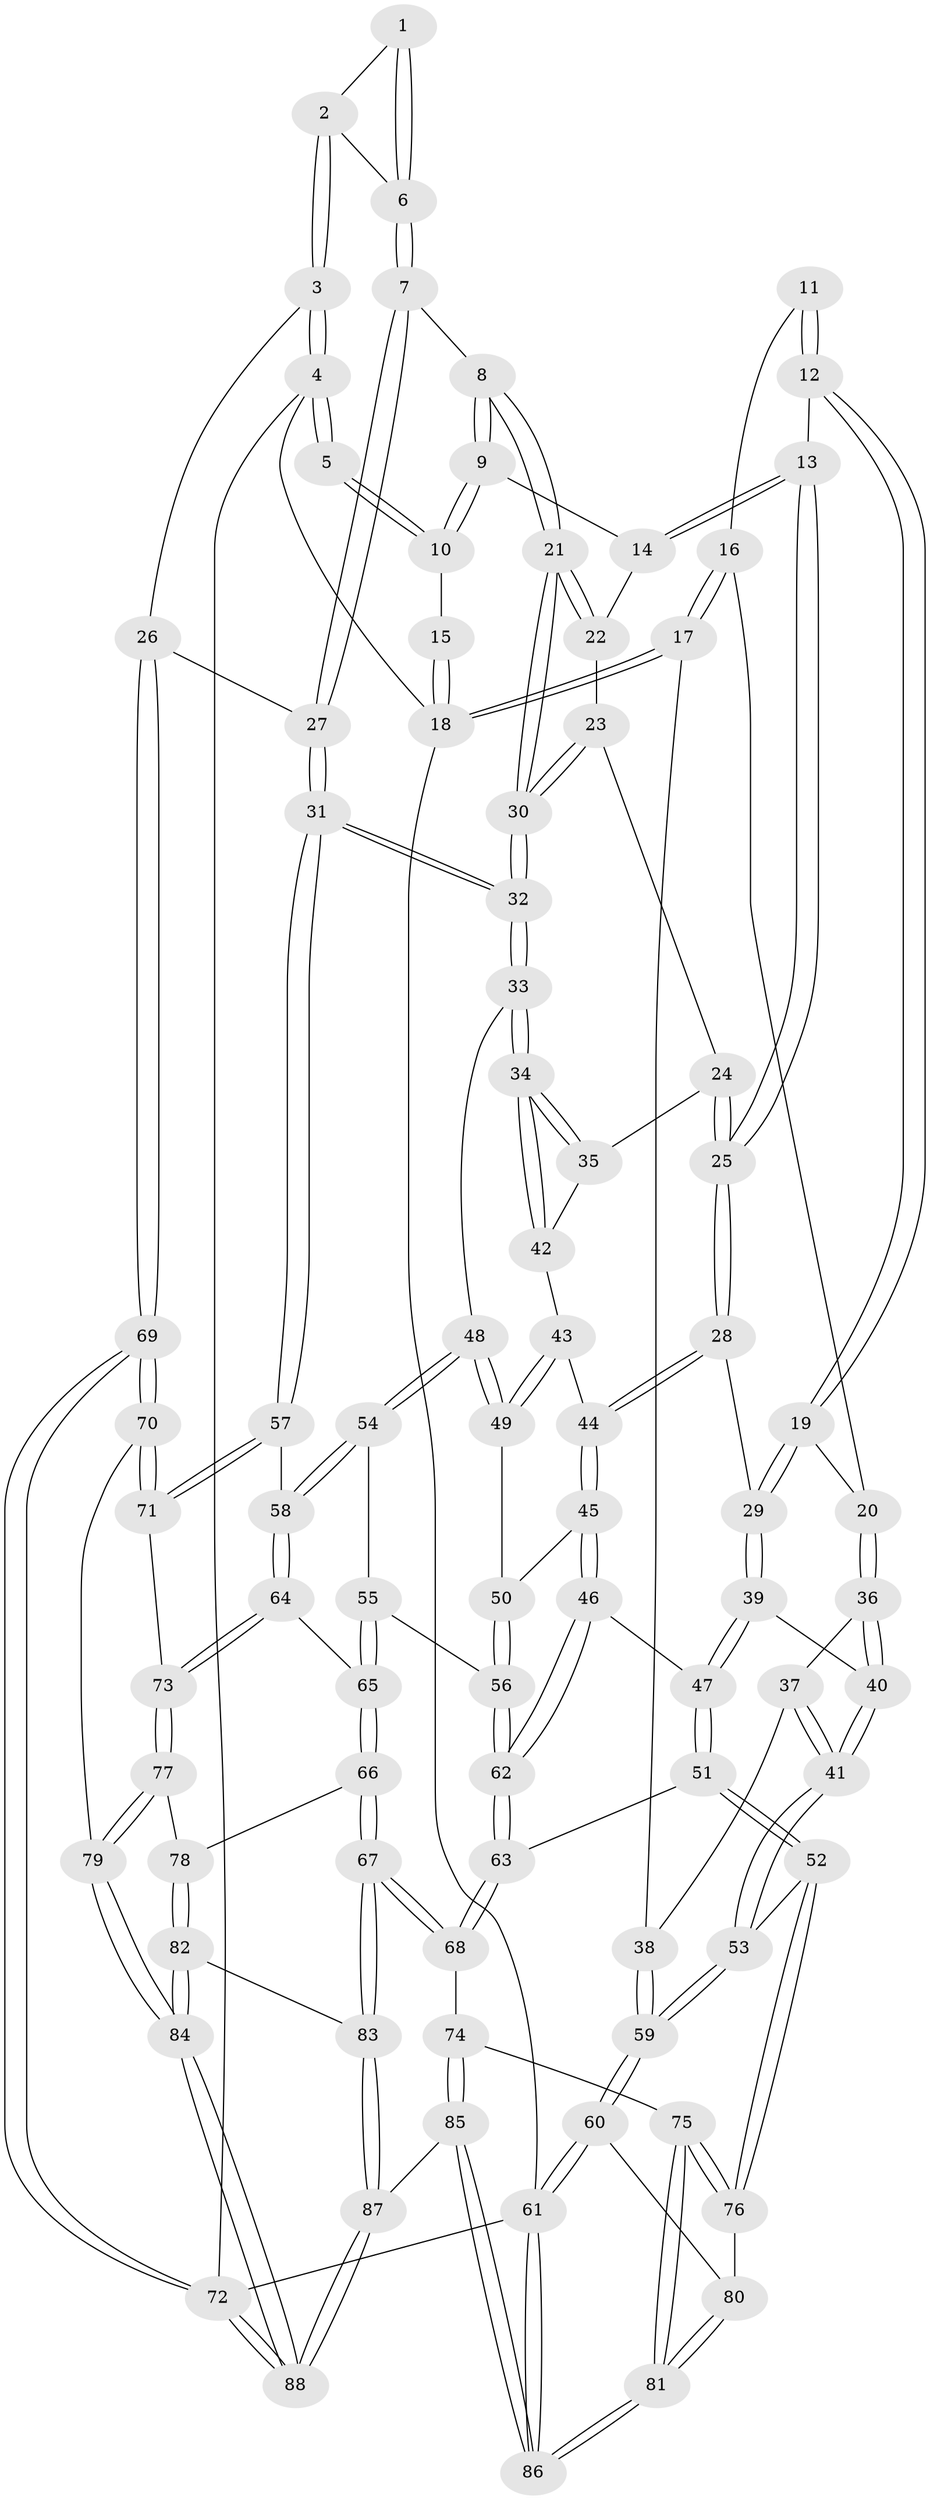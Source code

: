 // coarse degree distribution, {3: 0.2, 4: 0.42, 6: 0.12, 5: 0.24, 8: 0.02}
// Generated by graph-tools (version 1.1) at 2025/52/02/27/25 19:52:42]
// undirected, 88 vertices, 217 edges
graph export_dot {
graph [start="1"]
  node [color=gray90,style=filled];
  1 [pos="+0.8287213832993933+0"];
  2 [pos="+0.9347566321258273+0.17098825473862844"];
  3 [pos="+1+0.20107404389545397"];
  4 [pos="+1+0"];
  5 [pos="+0.7987285585074045+0"];
  6 [pos="+0.8356166863744571+0.2384342164686913"];
  7 [pos="+0.8324651246715353+0.24129621419406075"];
  8 [pos="+0.8110617983598413+0.24818375382025482"];
  9 [pos="+0.6007802011853727+0"];
  10 [pos="+0.6131585888070108+0"];
  11 [pos="+0.1805311460526445+0.006723180334804848"];
  12 [pos="+0.25483120786191976+0.14107175146227033"];
  13 [pos="+0.44114360838207883+0.194088905547506"];
  14 [pos="+0.5579465013654903+0.052904733267699136"];
  15 [pos="+0.14328573103263775+0"];
  16 [pos="+0.06897121389965877+0.14234794420055172"];
  17 [pos="+0+0.2009463629811971"];
  18 [pos="+0+0"];
  19 [pos="+0.17379987366263538+0.2750719700339846"];
  20 [pos="+0.12614271000644436+0.2900064206223545"];
  21 [pos="+0.7995258772508204+0.2660226321665344"];
  22 [pos="+0.6517954189474039+0.2547540656557198"];
  23 [pos="+0.6232651456361809+0.3129106019242913"];
  24 [pos="+0.5822181864660475+0.3266924376830534"];
  25 [pos="+0.44480338771577627+0.2998375674817898"];
  26 [pos="+1+0.3813996884370531"];
  27 [pos="+1+0.4067303608669756"];
  28 [pos="+0.4345019261201402+0.32269452676909977"];
  29 [pos="+0.2591772588442282+0.34197385377452294"];
  30 [pos="+0.7674769938899383+0.3961391172919511"];
  31 [pos="+0.8278229503410025+0.511013441511558"];
  32 [pos="+0.7735051207467174+0.46451371383721424"];
  33 [pos="+0.6961647076741279+0.47764546329159174"];
  34 [pos="+0.662308847825522+0.45107811973992773"];
  35 [pos="+0.6045836332766098+0.3812831583353641"];
  36 [pos="+0.12024025988593663+0.2948045536835099"];
  37 [pos="+0.033134174225478+0.3094692886863159"];
  38 [pos="+0+0.29055301550532703"];
  39 [pos="+0.2305708855785854+0.4845984960507999"];
  40 [pos="+0.1515609036558997+0.48219545736433156"];
  41 [pos="+0.08183801616131071+0.5253780132125205"];
  42 [pos="+0.5614489745556563+0.4239044259935904"];
  43 [pos="+0.5067413966650434+0.43005941840150086"];
  44 [pos="+0.4372155348022637+0.39479735047486963"];
  45 [pos="+0.3958738005057532+0.48956166825244846"];
  46 [pos="+0.3751445979221979+0.5119526155182892"];
  47 [pos="+0.2901478578402124+0.5237180150479406"];
  48 [pos="+0.6468420073498928+0.5098480812449625"];
  49 [pos="+0.5793474630529669+0.5067454739600293"];
  50 [pos="+0.5264559875012665+0.5513383908803042"];
  51 [pos="+0.2282878397106781+0.6973986498870449"];
  52 [pos="+0.18323805503853025+0.7287471599211651"];
  53 [pos="+0+0.630115828462294"];
  54 [pos="+0.6292687528109955+0.5679628224055059"];
  55 [pos="+0.5942920647278402+0.6213931136081188"];
  56 [pos="+0.5345428052078377+0.6179367209270141"];
  57 [pos="+0.8323523021935075+0.5568909358052987"];
  58 [pos="+0.7165019263867185+0.6655733013820821"];
  59 [pos="+0+0.6458743663796576"];
  60 [pos="+0+0.6723727854551877"];
  61 [pos="+0+1"];
  62 [pos="+0.4422293534110801+0.6963579704188552"];
  63 [pos="+0.4396652275416217+0.7107435589819296"];
  64 [pos="+0.6729215622695905+0.7273089847888903"];
  65 [pos="+0.6656554473342201+0.7332091419633979"];
  66 [pos="+0.6653527101040864+0.7338731152284583"];
  67 [pos="+0.49860450793146616+0.8285503376143515"];
  68 [pos="+0.48369175173411605+0.8161056239780173"];
  69 [pos="+1+0.7415173382763657"];
  70 [pos="+1+0.7435364573632292"];
  71 [pos="+0.9365168200331367+0.7104911945857195"];
  72 [pos="+1+1"];
  73 [pos="+0.8970937628398371+0.752281875208878"];
  74 [pos="+0.27348596839447314+0.8652652762302772"];
  75 [pos="+0.21445502744806533+0.8227098295730044"];
  76 [pos="+0.18341478452668505+0.7295893255811011"];
  77 [pos="+0.8754508054803002+0.7909017961607622"];
  78 [pos="+0.7593130559785474+0.8609569566271109"];
  79 [pos="+0.9147226107314618+0.9451504352121146"];
  80 [pos="+0.053273068537845795+0.8757680027628277"];
  81 [pos="+0.102114058105766+0.9531036482900838"];
  82 [pos="+0.7462339806224837+0.9193552168441086"];
  83 [pos="+0.5161696200098438+0.9013219168388492"];
  84 [pos="+0.8601319288511016+1"];
  85 [pos="+0.31490001501399245+1"];
  86 [pos="+0.019101968579736818+1"];
  87 [pos="+0.46780012859997677+1"];
  88 [pos="+0.8791037467108923+1"];
  1 -- 2;
  1 -- 6;
  1 -- 6;
  2 -- 3;
  2 -- 3;
  2 -- 6;
  3 -- 4;
  3 -- 4;
  3 -- 26;
  4 -- 5;
  4 -- 5;
  4 -- 18;
  4 -- 72;
  5 -- 10;
  5 -- 10;
  6 -- 7;
  6 -- 7;
  7 -- 8;
  7 -- 27;
  7 -- 27;
  8 -- 9;
  8 -- 9;
  8 -- 21;
  8 -- 21;
  9 -- 10;
  9 -- 10;
  9 -- 14;
  10 -- 15;
  11 -- 12;
  11 -- 12;
  11 -- 16;
  12 -- 13;
  12 -- 19;
  12 -- 19;
  13 -- 14;
  13 -- 14;
  13 -- 25;
  13 -- 25;
  14 -- 22;
  15 -- 18;
  15 -- 18;
  16 -- 17;
  16 -- 17;
  16 -- 20;
  17 -- 18;
  17 -- 18;
  17 -- 38;
  18 -- 61;
  19 -- 20;
  19 -- 29;
  19 -- 29;
  20 -- 36;
  20 -- 36;
  21 -- 22;
  21 -- 22;
  21 -- 30;
  21 -- 30;
  22 -- 23;
  23 -- 24;
  23 -- 30;
  23 -- 30;
  24 -- 25;
  24 -- 25;
  24 -- 35;
  25 -- 28;
  25 -- 28;
  26 -- 27;
  26 -- 69;
  26 -- 69;
  27 -- 31;
  27 -- 31;
  28 -- 29;
  28 -- 44;
  28 -- 44;
  29 -- 39;
  29 -- 39;
  30 -- 32;
  30 -- 32;
  31 -- 32;
  31 -- 32;
  31 -- 57;
  31 -- 57;
  32 -- 33;
  32 -- 33;
  33 -- 34;
  33 -- 34;
  33 -- 48;
  34 -- 35;
  34 -- 35;
  34 -- 42;
  34 -- 42;
  35 -- 42;
  36 -- 37;
  36 -- 40;
  36 -- 40;
  37 -- 38;
  37 -- 41;
  37 -- 41;
  38 -- 59;
  38 -- 59;
  39 -- 40;
  39 -- 47;
  39 -- 47;
  40 -- 41;
  40 -- 41;
  41 -- 53;
  41 -- 53;
  42 -- 43;
  43 -- 44;
  43 -- 49;
  43 -- 49;
  44 -- 45;
  44 -- 45;
  45 -- 46;
  45 -- 46;
  45 -- 50;
  46 -- 47;
  46 -- 62;
  46 -- 62;
  47 -- 51;
  47 -- 51;
  48 -- 49;
  48 -- 49;
  48 -- 54;
  48 -- 54;
  49 -- 50;
  50 -- 56;
  50 -- 56;
  51 -- 52;
  51 -- 52;
  51 -- 63;
  52 -- 53;
  52 -- 76;
  52 -- 76;
  53 -- 59;
  53 -- 59;
  54 -- 55;
  54 -- 58;
  54 -- 58;
  55 -- 56;
  55 -- 65;
  55 -- 65;
  56 -- 62;
  56 -- 62;
  57 -- 58;
  57 -- 71;
  57 -- 71;
  58 -- 64;
  58 -- 64;
  59 -- 60;
  59 -- 60;
  60 -- 61;
  60 -- 61;
  60 -- 80;
  61 -- 86;
  61 -- 86;
  61 -- 72;
  62 -- 63;
  62 -- 63;
  63 -- 68;
  63 -- 68;
  64 -- 65;
  64 -- 73;
  64 -- 73;
  65 -- 66;
  65 -- 66;
  66 -- 67;
  66 -- 67;
  66 -- 78;
  67 -- 68;
  67 -- 68;
  67 -- 83;
  67 -- 83;
  68 -- 74;
  69 -- 70;
  69 -- 70;
  69 -- 72;
  69 -- 72;
  70 -- 71;
  70 -- 71;
  70 -- 79;
  71 -- 73;
  72 -- 88;
  72 -- 88;
  73 -- 77;
  73 -- 77;
  74 -- 75;
  74 -- 85;
  74 -- 85;
  75 -- 76;
  75 -- 76;
  75 -- 81;
  75 -- 81;
  76 -- 80;
  77 -- 78;
  77 -- 79;
  77 -- 79;
  78 -- 82;
  78 -- 82;
  79 -- 84;
  79 -- 84;
  80 -- 81;
  80 -- 81;
  81 -- 86;
  81 -- 86;
  82 -- 83;
  82 -- 84;
  82 -- 84;
  83 -- 87;
  83 -- 87;
  84 -- 88;
  84 -- 88;
  85 -- 86;
  85 -- 86;
  85 -- 87;
  87 -- 88;
  87 -- 88;
}
